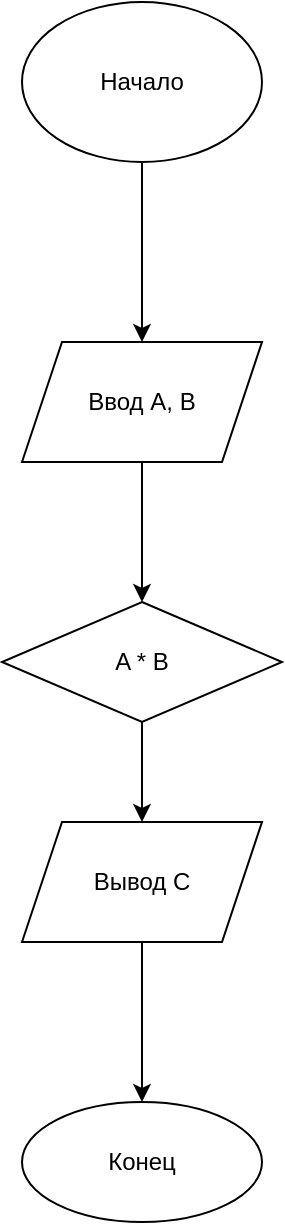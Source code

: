 <mxfile version="18.0.6" type="github">
  <diagram id="S6Tdsbq0rruTtPTXaDaC" name="Page-1">
    <mxGraphModel dx="498" dy="674" grid="1" gridSize="10" guides="1" tooltips="1" connect="1" arrows="1" fold="1" page="1" pageScale="1" pageWidth="827" pageHeight="1169" math="0" shadow="0">
      <root>
        <mxCell id="0" />
        <mxCell id="1" parent="0" />
        <mxCell id="tc1C0obJEG0pX-OKqOCw-3" value="" style="edgeStyle=orthogonalEdgeStyle;rounded=0;orthogonalLoop=1;jettySize=auto;html=1;" edge="1" parent="1" source="tc1C0obJEG0pX-OKqOCw-1" target="tc1C0obJEG0pX-OKqOCw-2">
          <mxGeometry relative="1" as="geometry" />
        </mxCell>
        <mxCell id="tc1C0obJEG0pX-OKqOCw-1" value="Начало" style="ellipse;whiteSpace=wrap;html=1;" vertex="1" parent="1">
          <mxGeometry x="200" y="10" width="120" height="80" as="geometry" />
        </mxCell>
        <mxCell id="tc1C0obJEG0pX-OKqOCw-5" value="" style="edgeStyle=orthogonalEdgeStyle;rounded=0;orthogonalLoop=1;jettySize=auto;html=1;" edge="1" parent="1" source="tc1C0obJEG0pX-OKqOCw-2" target="tc1C0obJEG0pX-OKqOCw-4">
          <mxGeometry relative="1" as="geometry" />
        </mxCell>
        <mxCell id="tc1C0obJEG0pX-OKqOCw-2" value="Ввод A, B" style="shape=parallelogram;perimeter=parallelogramPerimeter;whiteSpace=wrap;html=1;fixedSize=1;" vertex="1" parent="1">
          <mxGeometry x="200" y="180" width="120" height="60" as="geometry" />
        </mxCell>
        <mxCell id="tc1C0obJEG0pX-OKqOCw-7" value="" style="edgeStyle=orthogonalEdgeStyle;rounded=0;orthogonalLoop=1;jettySize=auto;html=1;" edge="1" parent="1" source="tc1C0obJEG0pX-OKqOCw-4" target="tc1C0obJEG0pX-OKqOCw-6">
          <mxGeometry relative="1" as="geometry" />
        </mxCell>
        <mxCell id="tc1C0obJEG0pX-OKqOCw-4" value="A * B" style="rhombus;whiteSpace=wrap;html=1;" vertex="1" parent="1">
          <mxGeometry x="190" y="310" width="140" height="60" as="geometry" />
        </mxCell>
        <mxCell id="tc1C0obJEG0pX-OKqOCw-9" value="" style="edgeStyle=orthogonalEdgeStyle;rounded=0;orthogonalLoop=1;jettySize=auto;html=1;" edge="1" parent="1" source="tc1C0obJEG0pX-OKqOCw-6" target="tc1C0obJEG0pX-OKqOCw-8">
          <mxGeometry relative="1" as="geometry" />
        </mxCell>
        <mxCell id="tc1C0obJEG0pX-OKqOCw-6" value="Вывод С" style="shape=parallelogram;perimeter=parallelogramPerimeter;whiteSpace=wrap;html=1;fixedSize=1;" vertex="1" parent="1">
          <mxGeometry x="200" y="420" width="120" height="60" as="geometry" />
        </mxCell>
        <mxCell id="tc1C0obJEG0pX-OKqOCw-8" value="Конец" style="ellipse;whiteSpace=wrap;html=1;" vertex="1" parent="1">
          <mxGeometry x="200" y="560" width="120" height="60" as="geometry" />
        </mxCell>
      </root>
    </mxGraphModel>
  </diagram>
</mxfile>
